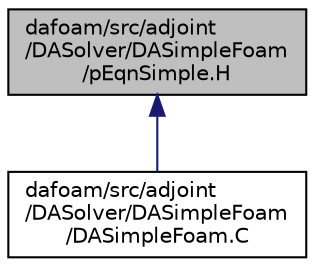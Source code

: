 digraph "dafoam/src/adjoint/DASolver/DASimpleFoam/pEqnSimple.H"
{
  bgcolor="transparent";
  edge [fontname="Helvetica",fontsize="10",labelfontname="Helvetica",labelfontsize="10"];
  node [fontname="Helvetica",fontsize="10",shape=record];
  Node2 [label="dafoam/src/adjoint\l/DASolver/DASimpleFoam\l/pEqnSimple.H",height=0.2,width=0.4,color="black", fillcolor="grey75", style="filled", fontcolor="black"];
  Node2 -> Node3 [dir="back",color="midnightblue",fontsize="10",style="solid",fontname="Helvetica"];
  Node3 [label="dafoam/src/adjoint\l/DASolver/DASimpleFoam\l/DASimpleFoam.C",height=0.2,width=0.4,color="black",URL="$DASimpleFoam_8C.html"];
}
